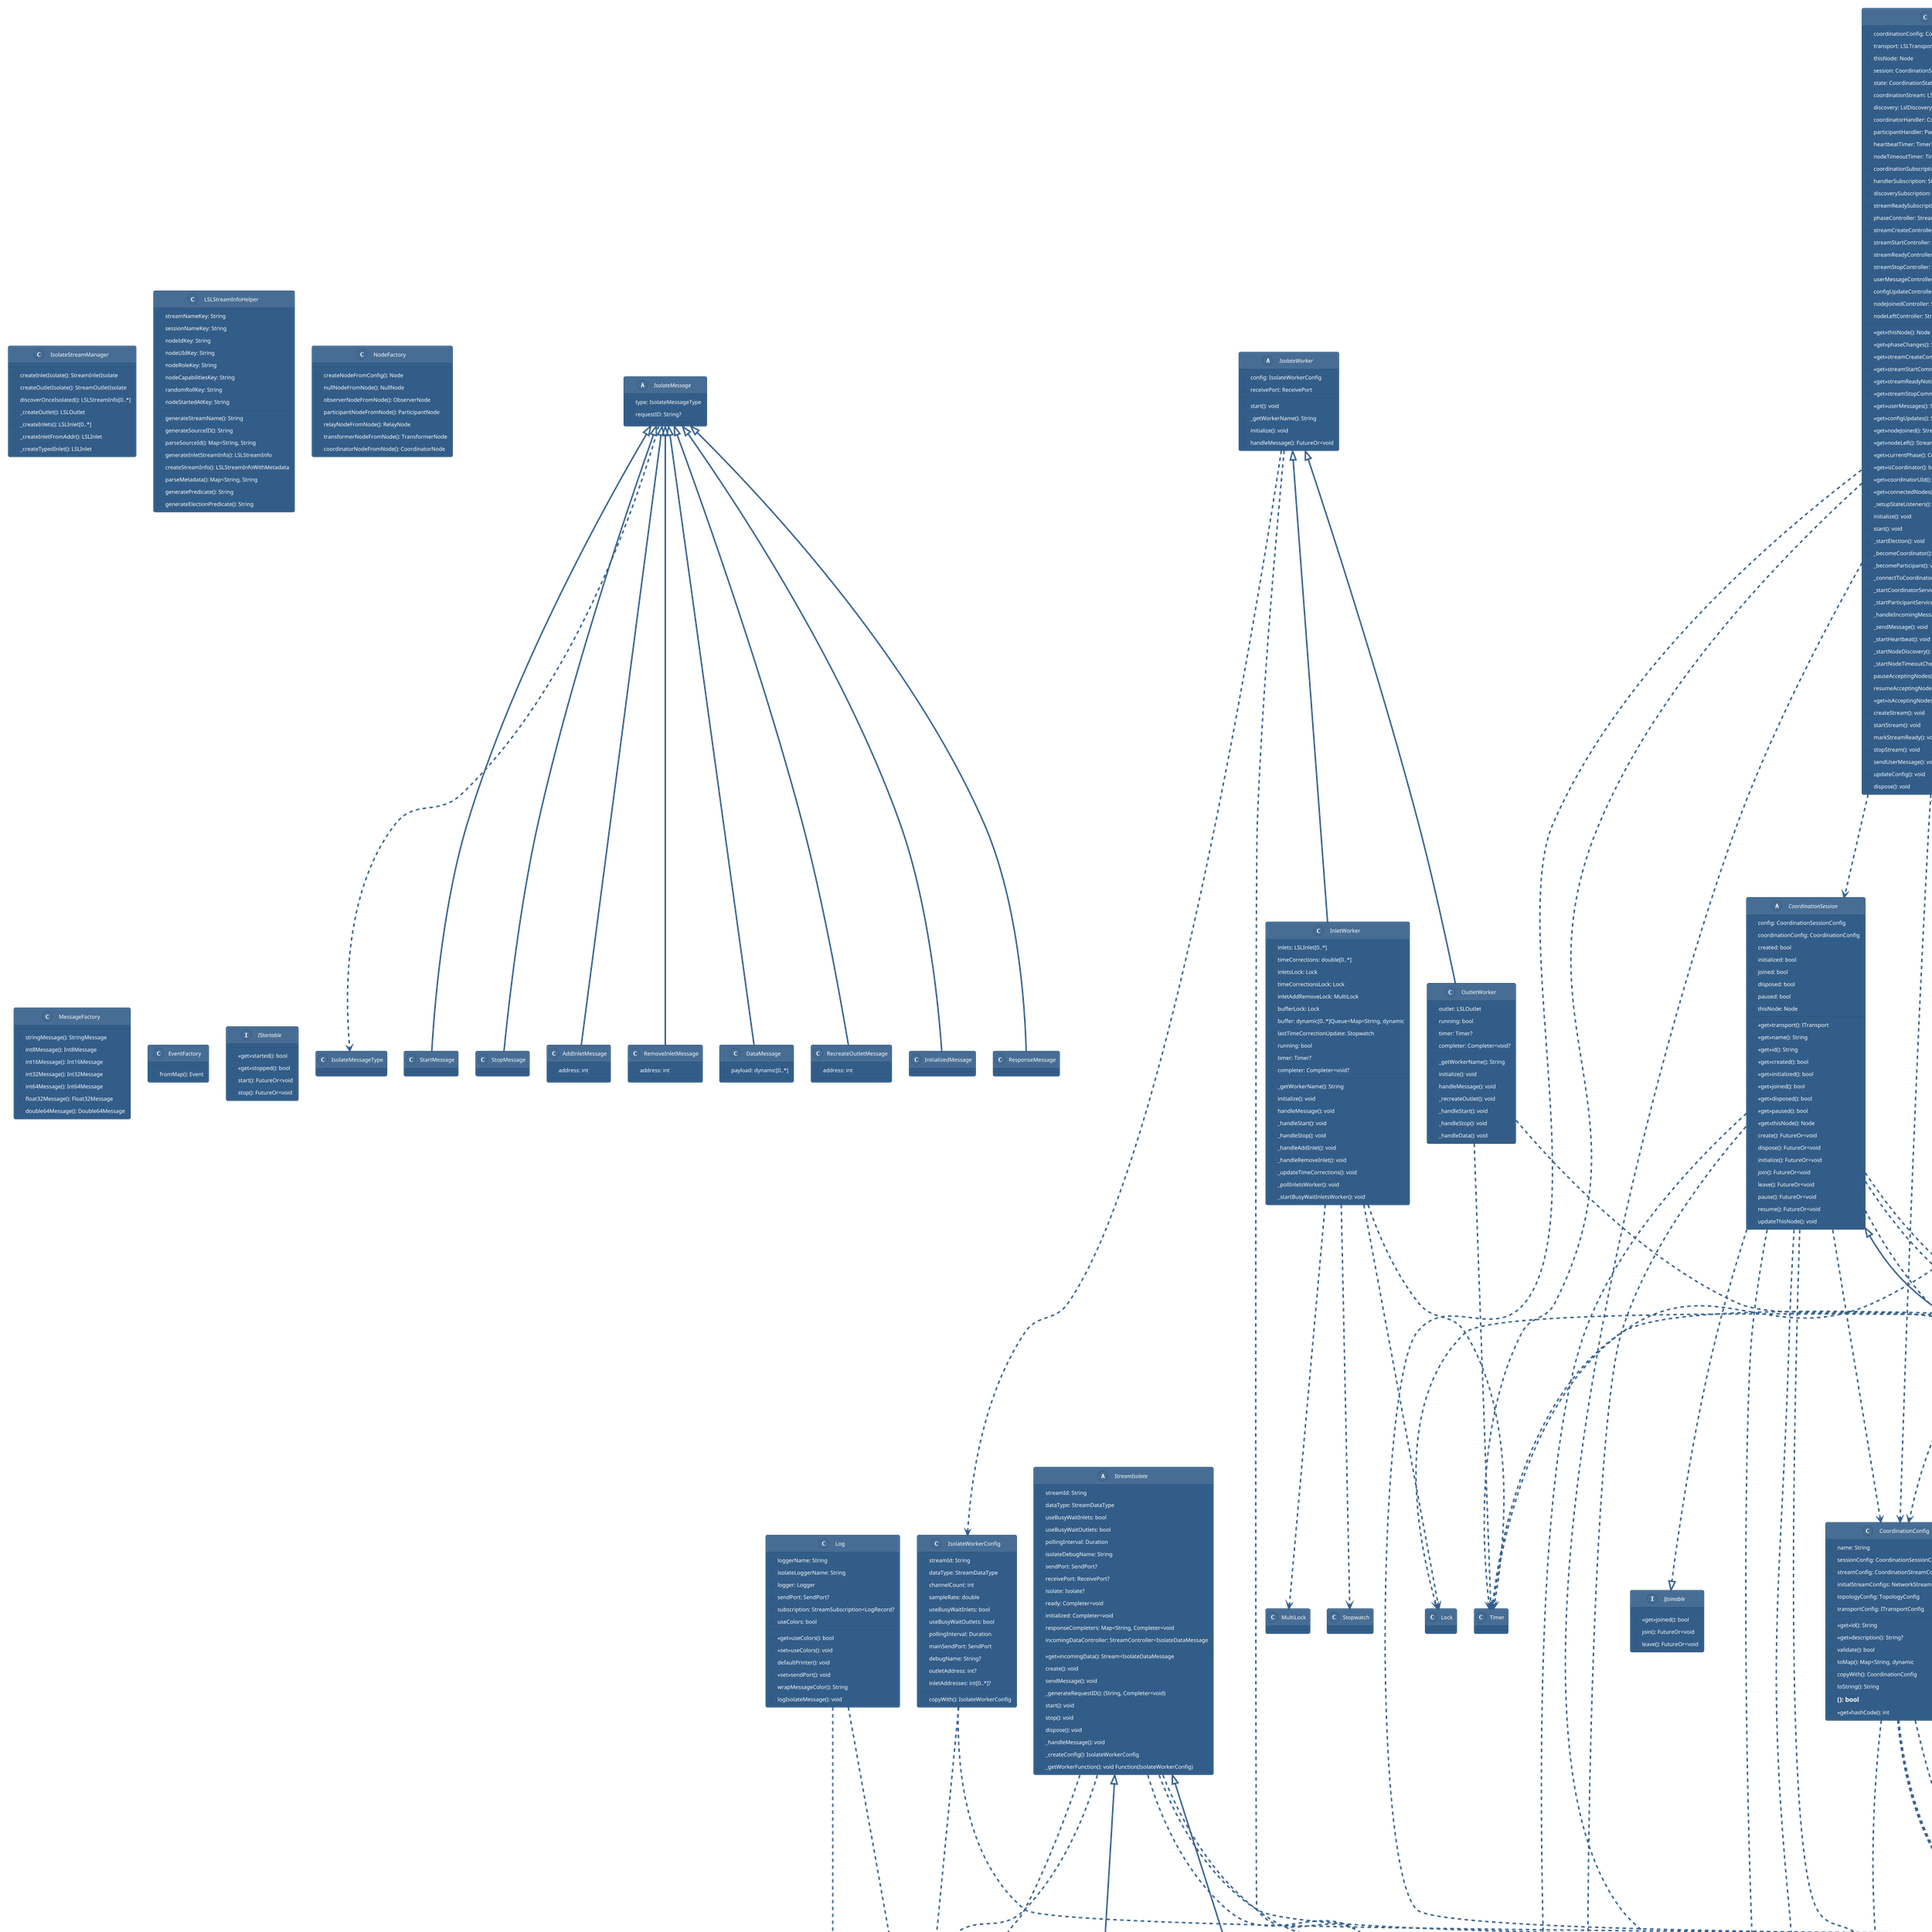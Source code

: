 @startuml
!theme sandstone
abstract class IsolateMessage {
+type: IsolateMessageType
+requestID: String?
---
}
IsolateMessage ..> IsolateMessageType
class StartMessage {
---
}
IsolateMessage <|-- StartMessage
class StopMessage {
---
}
IsolateMessage <|-- StopMessage
class AddInletMessage {
+address: int
---
}
IsolateMessage <|-- AddInletMessage
class RemoveInletMessage {
+address: int
---
}
IsolateMessage <|-- RemoveInletMessage
class DataMessage {
+payload: dynamic[0..*]
---
}
IsolateMessage <|-- DataMessage
class RecreateOutletMessage {
+address: int
---
}
IsolateMessage <|-- RecreateOutletMessage
class InitializedMessage {
---
}
IsolateMessage <|-- InitializedMessage
class ResponseMessage {
---
}
IsolateMessage <|-- ResponseMessage
class IsolateWorkerConfig {
+streamId: String
+dataType: StreamDataType
+channelCount: int
+sampleRate: double
+useBusyWaitInlets: bool
+useBusyWaitOutlets: bool
+pollingInterval: Duration
+mainSendPort: SendPort
+debugName: String?
+outletAddress: int?
+inletAddresses: int[0..*]?
---
+copyWith(): IsolateWorkerConfig
}
IsolateWorkerConfig ..> StreamDataType
IsolateWorkerConfig ..> SendPort
class IsolateDataMessage {
+streamId: String
+messageId: String
+timestamp: DateTime
+data: dynamic[0..*]
+sourceId: String?
+lslTimestamp: double?
+lslTimeCorrection: double?
---
+toMap(): Map<String, dynamic
}
IsolateDataMessage ..> DateTime
abstract class StreamIsolate {
+streamId: String
+dataType: StreamDataType
+useBusyWaitInlets: bool
+useBusyWaitOutlets: bool
+pollingInterval: Duration
+isolateDebugName: String
-sendPort: SendPort?
-receivePort: ReceivePort?
-isolate: Isolate?
-ready: Completer<void
-initialized: Completer<void
-responseCompleters: Map<String, Completer<void
-incomingDataController: StreamController<IsolateDataMessage
---
+«get»incomingData(): Stream<IsolateDataMessage
+create(): void
+sendMessage(): void
-_generateRequestID(): (String, Completer<void)
+start(): void
+stop(): void
+dispose(): void
-_handleMessage(): void
-_createConfig(): IsolateWorkerConfig
-_getWorkerFunction(): void Function(IsolateWorkerConfig)
}
StreamIsolate ..> StreamDataType
StreamIsolate ..> SendPort
StreamIsolate ..> ReceivePort
StreamIsolate ..> Isolate
StreamIsolate ..> StreamController
class StreamInletIsolate {
-inletAddresses: int[0..*]
---
+addInlet(): void
+removeInlet(): void
-_createConfig(): IsolateWorkerConfig
-_getWorkerFunction(): void Function(IsolateWorkerConfig)
-_inletWorker(): void
}
StreamIsolate <|-- StreamInletIsolate
class StreamOutletIsolate {
-outletAddress: int
-channelCount: int
-sampleRate: double
---
+sendData(): void
+recreateOutlet(): void
-_createConfig(): IsolateWorkerConfig
-_getWorkerFunction(): void Function(IsolateWorkerConfig)
-_outletWorker(): void
}
StreamIsolate <|-- StreamOutletIsolate
class IsolateStreamManager {
---
+createInletIsolate(): StreamInletIsolate
+createOutletIsolate(): StreamOutletIsolate
+discoverOnceIsolated(): LSLStreamInfo[0..*]
-_createOutlet(): LSLOutlet
-_createInlets(): LSLInlet[0..*]
-_createInletFromAddr(): LSLInlet
-_createTypedInlet(): LSLInlet
}
abstract class IsolateWorker {
+config: IsolateWorkerConfig
+receivePort: ReceivePort
---
+start(): void
-_getWorkerName(): String
+initialize(): void
+handleMessage(): FutureOr<void
}
IsolateWorker ..> IsolateWorkerConfig
IsolateWorker ..> ReceivePort
class InletWorker {
+inlets: LSLInlet[0..*]
+timeCorrections: double[0..*]
+inletsLock: Lock
+timeCorrectionsLock: Lock
+inletAddRemoveLock: MultiLock
+bufferLock: Lock
+buffer: dynamic[0..*]Queue<Map<String, dynamic
+lastTimeCorrectionUpdate: Stopwatch
+running: bool
+timer: Timer?
+completer: Completer<void?
---
-_getWorkerName(): String
+initialize(): void
+handleMessage(): void
-_handleStart(): void
-_handleStop(): void
-_handleAddInlet(): void
-_handleRemoveInlet(): void
-_updateTimeCorrections(): void
-_pollInletsWorker(): void
-_startBusyWaitInletsWorker(): void
}
IsolateWorker <|-- InletWorker
InletWorker ..> Lock
InletWorker ..> MultiLock
InletWorker ..> Stopwatch
InletWorker ..> Timer
class OutletWorker {
+outlet: LSLOutlet
+running: bool
+timer: Timer?
+completer: Completer<void?
---
-_getWorkerName(): String
+initialize(): void
+handleMessage(): void
-_recreateOutlet(): void
-_handleStart(): void
-_handleStop(): void
-_handleData(): void
}
IsolateWorker <|-- OutletWorker
OutletWorker ..> LSLOutlet
OutletWorker ..> Timer
class LSLResource {
+id: String
-manager: IResourceManager?
-created: bool
-disposed: bool
---
+«get»name(): String
+«get»description(): String?
+«get»manager(): IResourceManager?
+«get»created(): bool
+«get»disposed(): bool
+create(): FutureOr<void
+dispose(): FutureOr<void
+updateManager(): void
}
LSLResource ..> IResourceManager
LSLResource ..|> IResource
class LSLCoordinationSession {
-transport: LSLTransport
-controller: CoordinationController
-dataStreams: Map<String, LSLDataStream
---
+«get»id(): String
+«get»name(): String
+«get»description(): String
+«get»phaseChanges(): Stream<CoordinationPhase
+«get»streamCreateCommands(): Stream<CreateStreamMessage
+«get»streamStartCommands(): Stream<StartStreamMessage
+«get»streamReadyNotifications(): Stream<StreamReadyMessage
+«get»streamStopCommands(): Stream<StopStreamMessage
+«get»userMessages(): Stream<UserCoordinationMessage
+«get»configUpdates(): Stream<ConfigUpdateMessage
+«get»nodeJoined(): Stream<Node
+«get»nodeLeft(): Stream<Node
+«get»currentPhase(): CoordinationPhase
+«get»isCoordinator(): bool
+«get»coordinatorUId(): String?
+«get»connectedNodes(): Node[0..*]
+«get»transport(): LSLTransport
-_setupStreamCommandHandlers(): void
+create(): void
+initialize(): void
+join(): void
+pause(): void
+resume(): void
-_waitForPhase(): void
+createDataStream(): LSLDataStream
-_createDataStream(): LSLDataStream
+getDataStream(): LSLDataStream
+pauseAcceptingNodes(): void
+resumeAcceptingNodes(): void
+«get»isAcceptingNodes(): bool
+startStream(): void
+getProducersForStream(): Set<Node
+getConsumersForStream(): Set<Node
+stopStream(): void
+sendUserMessage(): void
+updateConfig(): void
+waitForMinNodes(): void
+waitForUserMessage(): UserCoordinationMessage
+leave(): void
+dispose(): void
+manageResource(): void
+releaseResource(): R
}
CoordinationSession <|-- LSLCoordinationSession
LSLCoordinationSession ..> LSLTransport
LSLCoordinationSession ..> CoordinationController
class LSLTransportConfig {
+lslApiConfig: LSLApiConfig
+coordinationFrequency: double
---
+«get»id(): String
+«get»name(): String
+«get»description(): String
+toString(): String
+toMap(): Map<String, dynamic
+validate(): bool
+copyWith(): LSLTransportConfig
+==(): bool
+«get»hashCode(): int
}
LSLTransportConfig ..> LSLApiConfig
LSLTransportConfig ..|> ITransportConfig
class LSLTransportConfigFactory {
---
+defaultConfig(): LSLTransportConfig
+fromMap(): LSLTransportConfig
}
LSLTransportConfigFactory ..|> IConfigFactory
class OutletResource {
+outlet: LSLOutlet
---
+«get»id(): String
+«get»description(): String?
+create(): void
+dispose(): void
}
LSLResource <|-- OutletResource
OutletResource ..> LSLOutlet
class InletResource {
+inlet: LSLInlet
---
+«get»id(): String
+«get»description(): String?
+create(): void
+dispose(): void
}
LSLResource <|-- InletResource
InletResource ..> LSLInlet
class LSLTransport {
-created: bool
-initialized: bool
-disposed: bool
+config: T
-resources: Map<String, IResource
---
+«get»id(): String
+«get»name(): String
+«get»description(): String
+«get»created(): bool
+«get»disposed(): bool
+«get»initialized(): bool
-_ensureInitialized(): void
-_ensureNotDisposed(): void
-_ensureCreated(): void
+initialize(): void
+create(): void
+manageResource(): void
+releaseResource(): R
+createOutlet(): OutletResource
+createInlet(): InletResource
+createDiscovery(): LslDiscovery
+dispose(): void
+createStream(): NetworkStream
+toString(): String
}
LSLResource <|-- LSLTransport
LSLTransport ..> T
LSLTransport ..|> ITransport
LSLTransport ..|> IResourceManager
class DiscoveryEvent {
---
}
CoordinationEvent <|-- DiscoveryEvent
class StreamInfoResource {
+streamInfo: LSLStreamInfo
---
+«get»id(): String
+«get»description(): String?
+create(): void
+dispose(): void
+fromStreamInfos(): StreamInfoResource[0..*]
}
LSLResource <|-- StreamInfoResource
StreamInfoResource ..> LSLStreamInfo
class LSLDiscoveryEvent {
+predicate: String
---
}
DiscoveryEvent <|-- LSLDiscoveryEvent
class StreamDiscoveredEvent {
+streams: StreamInfoResource[0..*]
---
}
LSLDiscoveryEvent <|-- StreamDiscoveredEvent
class DiscoveryTimeoutEvent {
+timeoutDuration: Duration
---
}
LSLDiscoveryEvent <|-- DiscoveryTimeoutEvent
class LslDiscovery {
+streamConfig: NetworkStreamConfig
+coordinationConfig: CoordinationConfig
-paused: bool
-discoveryInterval: Timer?
-timeoutTimer: Timer?
-discoveryLock: Lock
-discoveredStreams: Map<String, StreamInfoResource
-eventController: StreamController<DiscoveryEvent
-currentPredicate: String?
-resolver: LSLStreamResolverContinuous?
---
+«get»paused(): bool
+«get»events(): Stream<DiscoveryEvent
+«get»id(): String
+manageResource(): void
+releaseResource(): R
-_ensureCreated(): void
+create(): void
+startDiscovery(): void
+cancelTimeout(): void
-_startContinuousDiscovery(): void
+stopDiscovery(): void
-_performContinuousDiscovery(): void
+pause(): void
+resume(): void
+«get»discoveredStreams(): String[0..*]
+takeMatching(): StreamInfoResource[0..*]
-_matchesFilter(): bool
+discoverOnceByPredicate(): LSLStreamInfo[0..*]
+dispose(): void
}
LSLResource <|-- LslDiscovery
LslDiscovery ..> NetworkStreamConfig
LslDiscovery ..> CoordinationConfig
LslDiscovery ..> Timer
LslDiscovery ..> Lock
LslDiscovery ..> StreamController
LslDiscovery ..> LSLStreamResolverContinuous
LslDiscovery ..|> IPausable
LslDiscovery ..|> IResourceManager
class LSLStreamInfoHelper {
+streamNameKey: String
+sessionNameKey: String
+nodeIdKey: String
+nodeUIdKey: String
+nodeRoleKey: String
+nodeCapabilitiesKey: String
+randomRollKey: String
+nodeStartedAtKey: String
---
+generateStreamName(): String
+generateSourceID(): String
+parseSourceId(): Map<String, String
+generateInletStreamInfo(): LSLStreamInfo
+createStreamInfo(): LSLStreamInfoWithMetadata
+parseMetadata(): Map<String, String
+generatePredicate(): String
+generateElectionPredicate(): String
}
class LSLDataStream {
-streamNode: Node
+streamSessionConfig: CoordinationSessionConfig
+lslTransport: LSLTransport
-typedDataController: StreamController<dynamic[0..*]
---
+«get»streamNode(): Node
+«get»useBusyWaitInlets(): bool
+«get»useBusyWaitOutlets(): bool
+«get»dataStream(): Stream<dynamic[0..*]
+«get»name(): String
+«get»description(): String
+sendData(): void
+updateNode(): void
+sendDataTyped(): void
-_validateDataType(): void
-_createMessageFromIsolateData(): IMessage?
-_createMessageFromSample(): IMessage?
-_createSampleFromMessage(): dynamic[0..*]
+dispose(): void
}
DataStream <|-- LSLDataStream
LSLDataStream ..> Node
LSLDataStream ..> CoordinationSessionConfig
LSLDataStream ..> LSLTransport
LSLDataStream ..> StreamController
class LSLNetworkStreamFactory {
---
+createDataStream(): LSLDataStream
+createCoordinationStream(): LSLCoordinationStream
}
NetworkStreamFactory <|-- LSLNetworkStreamFactory
class LSLCoordinationStream {
-streamNode: Node
+streamSessionConfig: CoordinationSessionConfig
+lslTransport: LSLTransport
---
+«get»streamNode(): Node
+«get»useBusyWaitInlets(): bool
+«get»useBusyWaitOutlets(): bool
+«get»description(): String
-_createMessageFromIsolateData(): StringMessage?
+updateNode(): void
-_createMessageFromSample(): StringMessage?
-_createSampleFromMessage(): dynamic[0..*]
}
CoordinationStream <|-- LSLCoordinationStream
LSLCoordinationStream ..> Node
LSLCoordinationStream ..> CoordinationSessionConfig
LSLCoordinationStream ..> LSLTransport
class CoordinationController {
+coordinationConfig: CoordinationConfig
+transport: LSLTransport
-thisNode: Node
+session: CoordinationSession
-state: CoordinationState
-coordinationStream: LSLCoordinationStream
-discovery: LslDiscovery
-coordinatorHandler: CoordinatorMessageHandler?
-participantHandler: ParticipantMessageHandler?
-heartbeatTimer: Timer?
-nodeTimeoutTimer: Timer?
-coordinationSubscription: StreamSubscription?
-handlerSubscription: StreamSubscription?
-discoverySubscription: StreamSubscription?
-streamReadySubscription: StreamSubscription?
-phaseController: StreamController<CoordinationPhase
-streamCreateController: StreamController<CreateStreamMessage
-streamStartController: StreamController<StartStreamMessage
-streamReadyController: StreamController<StreamReadyMessage
-streamStopController: StreamController<StopStreamMessage
-userMessageController: StreamController<UserCoordinationMessage
-configUpdateController: StreamController<ConfigUpdateMessage
-nodeJoinedController: StreamController<Node
-nodeLeftController: StreamController<Node
---
+«get»thisNode(): Node
+«get»phaseChanges(): Stream<CoordinationPhase
+«get»streamCreateCommands(): Stream<CreateStreamMessage
+«get»streamStartCommands(): Stream<StartStreamMessage
+«get»streamReadyNotifications(): Stream<StreamReadyMessage
+«get»streamStopCommands(): Stream<StopStreamMessage
+«get»userMessages(): Stream<UserCoordinationMessage
+«get»configUpdates(): Stream<ConfigUpdateMessage
+«get»nodeJoined(): Stream<Node
+«get»nodeLeft(): Stream<Node
+«get»currentPhase(): CoordinationPhase
+«get»isCoordinator(): bool
+«get»coordinatorUId(): String?
+«get»connectedNodes(): Node[0..*]
-_setupStateListeners(): void
+initialize(): void
+start(): void
-_startElection(): void
-_becomeCoordinator(): void
-_becomeParticipant(): void
-_connectToCoordinator(): void
-_startCoordinatorServices(): void
-_startParticipantServices(): void
-_handleIncomingMessage(): void
-_sendMessage(): void
-_startHeartbeat(): void
-_startNodeDiscovery(): void
-_startNodeTimeoutCheck(): void
+pauseAcceptingNodes(): void
+resumeAcceptingNodes(): void
+«get»isAcceptingNodes(): bool
+createStream(): void
+startStream(): void
+markStreamReady(): void
+stopStream(): void
+sendUserMessage(): void
+updateConfig(): void
+dispose(): void
}
CoordinationController ..> CoordinationConfig
CoordinationController ..> LSLTransport
CoordinationController ..> Node
CoordinationController ..> CoordinationSession
CoordinationController ..> CoordinationState
CoordinationController ..> LSLCoordinationStream
CoordinationController ..> LslDiscovery
CoordinationController ..> CoordinatorMessageHandler
CoordinationController ..> ParticipantMessageHandler
CoordinationController ..> Timer
CoordinationController ..> StreamController
class CoordinationConfig {
+name: String
+sessionConfig: CoordinationSessionConfig
+streamConfig: CoordinationStreamConfig
+initialStreamConfigs: NetworkStreamConfig[0..*]?
+topologyConfig: TopologyConfig
+transportConfig: ITransportConfig
---
+«get»id(): String
+«get»description(): String?
+validate(): bool
+toMap(): Map<String, dynamic
+copyWith(): CoordinationConfig
+toString(): String
+==(): bool
+«get»hashCode(): int
}
CoordinationConfig ..> CoordinationSessionConfig
CoordinationConfig ..> CoordinationStreamConfig
CoordinationConfig ..> TopologyConfig
CoordinationConfig ..> ITransportConfig
CoordinationConfig ..|> IConfig
class Log {
+loggerName: String
+isolateLoggerName: String
-logger: Logger
-sendPort: SendPort?
-subscription: StreamSubscription<LogRecord?
-useColors: bool
---
+«get»useColors(): bool
+«set»useColors(): void
+defaultPrinter(): void
+«set»sendPort(): void
+wrapMessageColor(): String
+logIsolateMessage(): void
}
Log ..> Logger
Log ..> SendPort
class CoordinationState {
-phase: CoordinationPhase
-isCoordinator: bool
-coordinatorUId: String?
-connectedNodes: Node[0..*]
-lastHeartbeats: Map<String, DateTime
-phaseController: StreamController<CoordinationPhase
-nodeJoinedController: StreamController<Node
-nodeLeftController: StreamController<Node
---
+«get»phase(): CoordinationPhase
+«get»isCoordinator(): bool
+«get»coordinatorUId(): String?
+«get»connectedNodes(): Node[0..*]
+«get»phaseChanges(): Stream<CoordinationPhase
+«get»nodeJoined(): Stream<Node
+«get»nodeLeft(): Stream<Node
+«get»isEstablished(): bool
+«get»canAcceptNodes(): bool
+transitionTo(): void
+becomeCoordinator(): void
+becomeParticipant(): void
+addNode(): void
+removeNode(): void
+updateNodeHeartbeat(): void
+getStaleNodes(): String[0..*]
+dispose(): void
}
CoordinationState ..> CoordinationPhase
CoordinationState ..> StreamController
abstract class CoordinationMessageHandler {
+state: CoordinationState
+thisNode: Node
+sessionConfig: CoordinationSessionConfig
---
+handleMessage(): void
+sendMessage(): void
+canHandle(): bool
}
CoordinationMessageHandler ..> CoordinationState
CoordinationMessageHandler ..> Node
CoordinationMessageHandler ..> CoordinationSessionConfig
class CoordinatorMessageHandler {
-outgoingController: StreamController<CoordinationMessage
-streamReadyController: StreamController<StreamReadyMessage
-acceptingNewNodes: bool
---
+«get»outgoingMessages(): Stream<CoordinationMessage
+«get»streamReadyNotifications(): Stream<StreamReadyMessage
+canHandle(): bool
+handleMessage(): void
+sendMessage(): void
-_handleHeartbeat(): void
-_handleStreamReady(): void
-_handleJoinRequest(): void
-_handleConnectionTest(): void
-_acceptJoin(): void
-_rejectJoin(): void
-_handleNodeLeaving(): void
+broadcastTopologyUpdate(): void
+broadcastStreamReady(): void
+pauseAcceptingNodes(): void
+resumeAcceptingNodes(): void
+«get»isAcceptingNodes(): bool
+broadcastCreateStream(): void
+broadcastStartStream(): void
+sendJoinOffer(): void
+broadcastStopStream(): void
+broadcastUserMessage(): void
+broadcastConfig(): void
+dispose(): void
}
CoordinationMessageHandler <|-- CoordinatorMessageHandler
CoordinatorMessageHandler ..> StreamController
class ParticipantMessageHandler {
-outgoingController: StreamController<CoordinationMessage
-streamCreateController: StreamController<CreateStreamMessage
-streamStartController: StreamController<StartStreamMessage
-streamReadyController: StreamController<StreamReadyMessage
-streamStopController: StreamController<StopStreamMessage
-userMessageController: StreamController<UserCoordinationMessage
-configUpdateController: StreamController<ConfigUpdateMessage
-pendingConnectionTests: Map<String, Completer<bool
-connectionTestTimer: Timer?
---
+«get»outgoingMessages(): Stream<CoordinationMessage
+«get»streamCreateCommands(): Stream<CreateStreamMessage
+«get»streamStartCommands(): Stream<StartStreamMessage
+«get»streamReadyNotifications(): Stream<StreamReadyMessage
+«get»streamStopCommands(): Stream<StopStreamMessage
+«get»userMessages(): Stream<UserCoordinationMessage
+«get»configUpdates(): Stream<ConfigUpdateMessage
+canHandle(): bool
+handleMessage(): void
+sendMessage(): void
+broadcastStreamReady(): void
-_handleJoinAccept(): void
-_handleJoinOffer(): void
-_handleJoinReject(): void
-_handleTopologyUpdate(): void
-_handleCreateStream(): void
-_handleStartStream(): void
-_handleStreamReady(): void
-_handleStopStream(): void
-_handleUserMessage(): void
-_handleConfigUpdate(): void
+sendJoinRequest(): void
+sendHeartbeat(): void
+announceLeaving(): void
-_handleConnectionTestResponse(): void
+confirmConnection(): bool
+sendJoinRequestWithConfirmation(): void
+dispose(): void
}
CoordinationMessageHandler <|-- ParticipantMessageHandler
ParticipantMessageHandler ..> StreamController
ParticipantMessageHandler ..> Timer
abstract class CoordinationMessage {
+type: CoordinationMessageType
+fromNodeUId: String
+timestamp: DateTime
+metadata: Map<String, dynamic
---
+toMap(): Map<String, dynamic
+toJson(): String
}
CoordinationMessage ..> CoordinationMessageType
CoordinationMessage ..> DateTime
class ConnectionTestMessage {
+testId: String
---
+toMap(): Map<String, dynamic
}
CoordinationMessage <|-- ConnectionTestMessage
class ConnectionTestResponseMessage {
+testId: String
+confirmed: bool
---
+toMap(): Map<String, dynamic
}
CoordinationMessage <|-- ConnectionTestResponseMessage
class HeartbeatMessage {
+nodeRole: String
+isCoordinator: bool
---
+toMap(): Map<String, dynamic
}
CoordinationMessage <|-- HeartbeatMessage
class JoinOfferMessage {
+sessionId: String
+targetNode: Node
---
+toMap(): Map<String, dynamic
}
CoordinationMessage <|-- JoinOfferMessage
JoinOfferMessage ..> Node
class JoinRequestMessage {
+requestingNode: Node
+sessionId: String
---
+toMap(): Map<String, dynamic
}
CoordinationMessage <|-- JoinRequestMessage
JoinRequestMessage ..> Node
class JoinAcceptMessage {
+acceptedNodeUId: String
+currentTopology: Node[0..*]
---
+toMap(): Map<String, dynamic
}
CoordinationMessage <|-- JoinAcceptMessage
class JoinRejectMessage {
+rejectedNodeUId: String
+reason: String
---
+toMap(): Map<String, dynamic
}
CoordinationMessage <|-- JoinRejectMessage
class CreateStreamMessage {
+streamName: String
+streamConfig: DataStreamConfig
---
+toMap(): Map<String, dynamic
}
CoordinationMessage <|-- CreateStreamMessage
CreateStreamMessage ..> DataStreamConfig
class StartStreamMessage {
+streamName: String
+streamConfig: DataStreamConfig
+startAt: DateTime?
---
+toMap(): Map<String, dynamic
}
CoordinationMessage <|-- StartStreamMessage
StartStreamMessage ..> DataStreamConfig
StartStreamMessage ..> DateTime
class StreamReadyMessage {
+streamName: String
---
+toMap(): Map<String, dynamic
}
CoordinationMessage <|-- StreamReadyMessage
class StopStreamMessage {
+streamName: String
---
+toMap(): Map<String, dynamic
}
CoordinationMessage <|-- StopStreamMessage
class UserCoordinationMessage {
+messageId: String
+description: String
+payload: Map<String, dynamic
---
+toMap(): Map<String, dynamic
}
CoordinationMessage <|-- UserCoordinationMessage
class ConfigUpdateMessage {
+config: Map<String, dynamic
---
+toMap(): Map<String, dynamic
}
CoordinationMessage <|-- ConfigUpdateMessage
class TopologyUpdateMessage {
+topology: Node[0..*]
---
+toMap(): Map<String, dynamic
}
CoordinationMessage <|-- TopologyUpdateMessage
class NodeLeavingMessage {
+leavingNodeUId: String
---
+toMap(): Map<String, dynamic
}
CoordinationMessage <|-- NodeLeavingMessage
class NodeConfig {
+uId: String
+name: String
-metadata: Map<String, dynamic
+suppliedId: String?
+capabilities: Set<NodeCapability
---
+«get»id(): String
+«get»metadata(): Map<String, dynamic
+«get»description(): String?
+validate(): bool
+getMetadata(): dynamic
+setMetadata(): void
+toMap(): Map<String, dynamic
+copyWith(): NodeConfig
+toString(): String
+==(): bool
+«get»hashCode(): int
}
NodeConfig ..|> IConfig
NodeConfig ..|> IUniqueIdentity
NodeConfig ..|> IHasMetadata
class NodeConfigFactory {
---
+defaultConfig(): NodeConfig
+fromMap(): NodeConfig
}
NodeConfigFactory ..|> IConfigFactory
class Node {
+config: NodeConfig
-lastSeen: DateTime
-createdAt: DateTime
-nodeStartedAt: DateTime?
-promotedAt: DateTime?
---
+«get»uId(): String
+«get»id(): String
+«get»name(): String
+«get»description(): String?
+«get»role(): String
+«get»lastSeen(): DateTime
+«get»createdAt(): DateTime
+«get»nodeStartedAt(): DateTime?
+«get»promotedAt(): DateTime?
+«get»metadata(): Map<String, dynamic
+«get»capabilities(): Set<NodeCapability
+seen(): void
+setMetadata(): void
+getMetadata(): dynamic
+«get»asObserver(): ObserverNode
+«get»asParticipant(): ParticipantNode
+«get»asRelay(): RelayNode
+«get»asTransformer(): TransformerNode
+«get»asCoordinator(): CoordinatorNode
+toString(): String
}
Node ..> NodeConfig
Node ..> DateTime
Node ..|> IConfigurable
Node ..|> IUniqueIdentity
Node ..|> IHasMetadata
class NullNode {
---
+«get»description(): String?
}
Node <|-- NullNode
class ObserverNode {
---
+«get»description(): String?
}
Node <|-- ObserverNode
class ParticipantNode {
---
+«get»description(): String?
}
Node <|-- ParticipantNode
class CoordinatorNode {
---
+«get»description(): String?
}
Node <|-- CoordinatorNode
class RelayNode {
---
+«get»description(): String?
}
Node <|-- RelayNode
class TransformerNode {
---
+«get»description(): String?
}
Node <|-- TransformerNode
class NodeFactory {
---
+createNodeFromConfig(): Node
+nullNodeFromNode(): NullNode
+observerNodeFromNode(): ObserverNode
+participantNodeFromNode(): ParticipantNode
+relayNodeFromNode(): RelayNode
+transformerNodeFromNode(): TransformerNode
+coordinatorNodeFromNode(): CoordinatorNode
}
abstract class TopologyConfig {
---
+«get»maxNodes(): int
+«get»defaultNodeConfig(): NodeConfig
}
TopologyConfig ..|> IConfig
abstract class NetworkTopology {
-nodes: Map<String, Node
---
+addNode(): void
+removeNode(): void
+addNodes(): void
+removeNodes(): void
+nodesWithCapability(): Node[0..*]
+nodesWithRole(): Node[0..*]
}
NetworkTopology ..|> IIdentity
NetworkTopology ..|> IConfigurable
NetworkTopology ..|> IHasMetadata
class HierarchicalTopologyConfig {
+maxNodes: int
+defaultNodeConfig: NodeConfig
+defaultCoordinatorConfig: NodeConfig
+autoPromotion: bool
+promotionStrategy: PromotionStrategy?
---
+«get»id(): String
+«get»name(): String
+«get»description(): String?
+validate(): bool
+toMap(): Map<String, dynamic
+copyWith(): HierarchicalTopologyConfig
+toString(): String
+==(): bool
+«get»hashCode(): int
}
HierarchicalTopologyConfig ..> NodeConfig
HierarchicalTopologyConfig ..> PromotionStrategy
HierarchicalTopologyConfig ..|> TopologyConfig
class HierarchicalTopologyConfigFactory {
---
+defaultConfig(): HierarchicalTopologyConfig
+fromMap(): HierarchicalTopologyConfig
}
HierarchicalTopologyConfigFactory ..|> IConfigFactory
class HierarchicalTopology {
+id: String
+name: String
+description: String
-metadata: Map<String, String
+config: HierarchicalTopologyConfig
---
+«get»metadata(): Map<String, dynamic
+«get»nodes(): Map<String, Node
+getMetadata(): dynamic
}
NetworkTopology <|-- HierarchicalTopology
HierarchicalTopology ..> HierarchicalTopologyConfig
class CoordinationSessionConfig {
+name: String
+maxNodes: int
+minNodes: int
+heartbeatInterval: Duration
+discoveryInterval: Duration
+nodeTimeout: Duration
---
+«get»id(): String
+«get»description(): String?
+validate(): bool
+toMap(): Map<String, dynamic
+toString(): String
+copyWith(): CoordinationSessionConfig
+standard(): CoordinationSessionConfig
+==(): bool
+«get»hashCode(): int
}
CoordinationSessionConfig ..|> IConfig
class CoordinationSessionConfigFactory {
---
+defaultConfig(): CoordinationSessionConfig
+fromMap(): CoordinationSessionConfig
}
CoordinationSessionConfigFactory ..|> IConfigFactory
abstract class CoordinationSession {
+config: CoordinationSessionConfig
+coordinationConfig: CoordinationConfig
-created: bool
-initialized: bool
-joined: bool
-disposed: bool
-paused: bool
-thisNode: Node
---
+«get»transport(): ITransport
+«get»name(): String
+«get»id(): String
+«get»created(): bool
+«get»initialized(): bool
+«get»joined(): bool
+«get»disposed(): bool
+«get»paused(): bool
+«get»thisNode(): Node
+create(): FutureOr<void
+dispose(): FutureOr<void
+initialize(): FutureOr<void
+join(): FutureOr<void
+leave(): FutureOr<void
+pause(): FutureOr<void
+resume(): FutureOr<void
+updateThisNode(): void
}
CoordinationSession ..> CoordinationSessionConfig
CoordinationSession ..> CoordinationConfig
CoordinationSession ..> Node
CoordinationSession ..|> IResourceManager
CoordinationSession ..|> IInitializable
CoordinationSession ..|> ILifecycle
CoordinationSession ..|> IJoinable
CoordinationSession ..|> IPausable
CoordinationSession ..|> IUniqueIdentity
CoordinationSession ..|> IConfigurable
abstract class PromotionStrategy {
---
}
PromotionStrategy ..|> IIdentity
class PromotionStrategyFirst {
---
+«get»id(): String
+«get»name(): String
+«get»description(): String?
+promote(): Node
+toString(): String
}
PromotionStrategy <|-- PromotionStrategyFirst
class PromotionStrategyRandom {
---
+«get»id(): String
+«get»name(): String
+«get»description(): String?
+promote(): Node
+toString(): String
}
PromotionStrategy <|-- PromotionStrategyRandom
abstract class TransportStreamConfig {
---
}
TransportStreamConfig ..|> IConfig
abstract class TransportCoordinationStreamConfig {
---
}
TransportStreamConfig <|-- TransportCoordinationStreamConfig
abstract class NetworkStreamConfig {
+name: String
+channels: int
+sampleRate: double
+dataType: StreamDataType
-transportConfig: TransportStreamConfig?
---
+«get»transportConfig(): TransportStreamConfig?
+validate(): bool
+toMap(): Map<String, dynamic
+toString(): String
+copyWith(): NetworkStreamConfig
}
NetworkStreamConfig ..> StreamDataType
NetworkStreamConfig ..> TransportStreamConfig
NetworkStreamConfig ..|> IConfig
class DataStreamConfig {
-transportConfig: TransportStreamConfig?
+participationMode: StreamParticipationMode
---
+«get»id(): String
+«get»description(): String?
+«get»transportConfig(): TransportStreamConfig?
+toMap(): Map<String, dynamic
+toString(): String
+==(): void
+«get»hashCode(): int
}
NetworkStreamConfig <|-- DataStreamConfig
DataStreamConfig ..> TransportStreamConfig
DataStreamConfig ..> StreamParticipationMode
class DataStreamConfigFactory {
---
+defaultConfig(): DataStreamConfig
+fromMap(): DataStreamConfig
}
DataStreamConfigFactory ..|> IConfigFactory
class CoordinationStreamConfig {
-transportConfig: TransportCoordinationStreamConfig?
---
+«get»id(): String
+«get»description(): String?
+«get»transportConfig(): TransportCoordinationStreamConfig?
+toMap(): Map<String, dynamic
+toString(): String
+==(): void
+«get»hashCode(): int
}
NetworkStreamConfig <|-- CoordinationStreamConfig
CoordinationStreamConfig ..> TransportCoordinationStreamConfig
class CoordinationStreamConfigFactory {
---
+defaultConfig(): CoordinationStreamConfig
+fromMap(): CoordinationStreamConfig
}
CoordinationStreamConfigFactory ..|> IConfigFactory
abstract class NetworkStream {
+config: T
-paused: bool
-nodes: Map<String, Node
-producers: String[0..*]
-consumers: String[0..*]
---
+«get»id(): String
+«get»name(): String
+«get»paused(): bool
+«get»channelCount(): int
+«get»sampleRate(): double
+«get»dataType(): StreamDataType
+«get»hasProducers(): bool
+«get»hasConsumers(): bool
+«get»messageClass(): Type
+«get»producers(): String[0..*]
+«get»consumers(): String[0..*]
+isProducer(): bool
+isConsumer(): bool
+addProducer(): void
+pause(): FutureOr<void
+resume(): FutureOr<void
+addConsumer(): void
+sendMessage(): FutureOr<void
+«get»outbox(): StreamSink<M
+«get»inbox(): Stream<M
}
NetworkStream ..> T
NetworkStream ..|> IConfigurable
NetworkStream ..|> IUniqueIdentity
NetworkStream ..|> IResource
NetworkStream ..|> IPausable
abstract class CoordinationStream {
---
+sendMessage(): FutureOr<void
}
NetworkStream <|-- CoordinationStream
abstract class DataStream {
---
+sendMessage(): FutureOr<void
}
NetworkStream <|-- DataStream
abstract class NetworkStreamFactory {
---
+createDataStream(): FutureOr<DataStream
+createCoordinationStream(): FutureOr<CoordinationStream
}
abstract class MessageTypeMapping {
---
+«get»type(): StreamDataType
+«get»channels(): int
+«get»description(): String
+toMap(): Map<String, dynamic
+toString(): String
}
MessageTypeMapping ..|> IMessageType
abstract class IntMessageTypeMapping {
---
+«get»minValue(): int
+«get»maxValue(): int
}
MessageTypeMapping <|-- IntMessageTypeMapping
class StringMapping {
+type: StreamDataType
+channels: int
---
+«get»id(): String
+«get»name(): String
+«get»description(): String
}
MessageTypeMapping <|-- StringMapping
StringMapping ..> StreamDataType
class Int8Mapping {
+type: StreamDataType
+channels: int
+minValue: int
+maxValue: int
---
+«get»id(): String
+«get»name(): String
+«get»description(): String
}
IntMessageTypeMapping <|-- Int8Mapping
Int8Mapping ..> StreamDataType
class Int16Mapping {
+type: StreamDataType
+channels: int
+minValue: int
+maxValue: int
---
+«get»id(): String
+«get»name(): String
+«get»description(): String
}
IntMessageTypeMapping <|-- Int16Mapping
Int16Mapping ..> StreamDataType
class Int32Mapping {
+type: StreamDataType
+channels: int
+minValue: int
+maxValue: int
---
+«get»id(): String
+«get»name(): String
+«get»description(): String
}
IntMessageTypeMapping <|-- Int32Mapping
Int32Mapping ..> StreamDataType
class Int64Mapping {
+type: StreamDataType
+channels: int
+minValue: int
+maxValue: int
---
+«get»id(): String
+«get»name(): String
+«get»description(): String
}
IntMessageTypeMapping <|-- Int64Mapping
Int64Mapping ..> StreamDataType
class Float32Mapping {
+type: StreamDataType
+channels: int
---
+«get»id(): String
+«get»name(): String
+«get»description(): String
}
MessageTypeMapping <|-- Float32Mapping
Float32Mapping ..> StreamDataType
class Double64Mapping {
+type: StreamDataType
+channels: int
---
+«get»id(): String
+«get»name(): String
+«get»description(): String
}
MessageTypeMapping <|-- Double64Mapping
Double64Mapping ..> StreamDataType
class MessageType {
-mapping: M
---
+«get»type(): StreamDataType
+«get»channels(): int
+«get»id(): String
+«get»name(): String
+«get»description(): String
+toMap(): Map<String, dynamic
}
MessageType ..> M
MessageType ..|> IMessageType
class Message {
+messageType: T
+data: D[0..*]
+uId: String
+timestamp: DateTime
-metadata: Map<String, String
-mapping: M
---
+«get»metadata(): Map<String, dynamic
+«get»id(): String
+«get»name(): String
+«get»description(): String
+validate(): void
+getMetadata(): dynamic
+setMetadata(): void
+toMap(): Map<String, dynamic
}
Message ..> T
Message ..> DateTime
Message ..> M
Message ..|> IMessage
class MessageFactory {
---
+stringMessage(): StringMessage
+int8Message(): Int8Message
+int16Message(): Int16Message
+int32Message(): Int32Message
+int64Message(): Int64Message
+float32Message(): Float32Message
+double64Message(): Double64Message
}
class Event {
+id: String
+name: String
+timestamp: DateTime
+description: String
-metadata: Map<String, dynamic
+eventType: EventType
---
+«get»metadata(): Map<String, dynamic
+getMetadata(): dynamic
+toMap(): Map<String, dynamic
}
Event ..> DateTime
Event ..> EventType
Event ..|> IHasMetadata
Event ..|> ITimestamped
Event ..|> ISerializable
class SystemEvent {
---
}
Event <|-- SystemEvent
class DataEvent {
---
}
Event <|-- DataEvent
class CoordinationEvent {
---
}
Event <|-- CoordinationEvent
class UserEvent {
---
}
Event <|-- UserEvent
class EventFactory {
---
+fromMap(): Event
}
interface IMessageType {
---
+«get»type(): StreamDataType
+«get»channels(): int
}
IMessageType ..|> IIdentity
IMessageType ..|> ISerializable
interface IMessage {
---
+«get»messageType(): T
+«get»data(): dynamic[0..*]
}
IMessage ..|> IUniqueIdentity
IMessage ..|> ITimestamped
IMessage ..|> ISerializable
IMessage ..|> IHasMetadata
interface ISerializable {
---
+toMap(): Map<String, dynamic
}
interface IIdentity {
---
+«get»id(): String
+«get»name(): String
+«get»description(): String?
}
interface IUniqueIdentity {
---
+«get»uId(): String
}
IUniqueIdentity ..|> IIdentity
interface ITimestamped {
---
+«get»timestamp(): DateTime
}
interface ITransportConfig {
---
}
ITransportConfig ..|> IConfig
interface ITransport {
---
+createStream(): FutureOr<NetworkStream
}
ITransport ..|> IConfigurable
ITransport ..|> IInitializable
ITransport ..|> IIdentity
ITransport ..|> ILifecycle
interface IResource {
---
+«get»manager(): IResourceManager?
+updateManager(): FutureOr<void
}
IResource ..|> IUniqueIdentity
IResource ..|> ILifecycle
interface ILifecycle {
---
+«get»created(): bool
+«get»disposed(): bool
+create(): FutureOr<void
+dispose(): FutureOr<void
}
interface IInitializable {
---
+«get»initialized(): bool
+initialize(): FutureOr<void
}
interface IPausable {
---
+«get»paused(): bool
+pause(): FutureOr<void
+resume(): FutureOr<void
}
interface IStartable {
---
+«get»started(): bool
+«get»stopped(): bool
+start(): FutureOr<void
+stop(): FutureOr<void
}
interface IJoinable {
---
+«get»joined(): bool
+join(): FutureOr<void
+leave(): FutureOr<void
}
interface IConfig {
---
+validate(): bool
+copyWith(): IConfig
+==(): bool
+«get»hashCode(): int
}
IConfig ..|> ISerializable
IConfig ..|> IIdentity
interface IConfigFactory {
---
+defaultConfig(): T
+fromMap(): T
}
interface IConfigurable {
---
+«get»config(): T
}
interface IHasMetadata {
---
+«get»metadata(): Map<String, dynamic
+getMetadata(): dynamic
}
interface IResourceManager {
---
+manageResource(): FutureOr<void
+releaseResource(): FutureOr<R
}
IResourceManager ..|> IUniqueIdentity
@enduml
